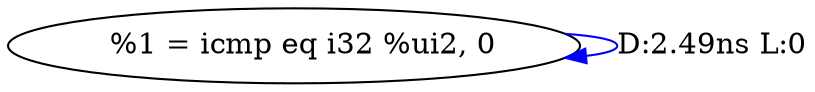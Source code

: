 digraph {
Node0x2b89040[label="  %1 = icmp eq i32 %ui2, 0"];
Node0x2b89040 -> Node0x2b89040[label="D:2.49ns L:0",color=blue];
}
